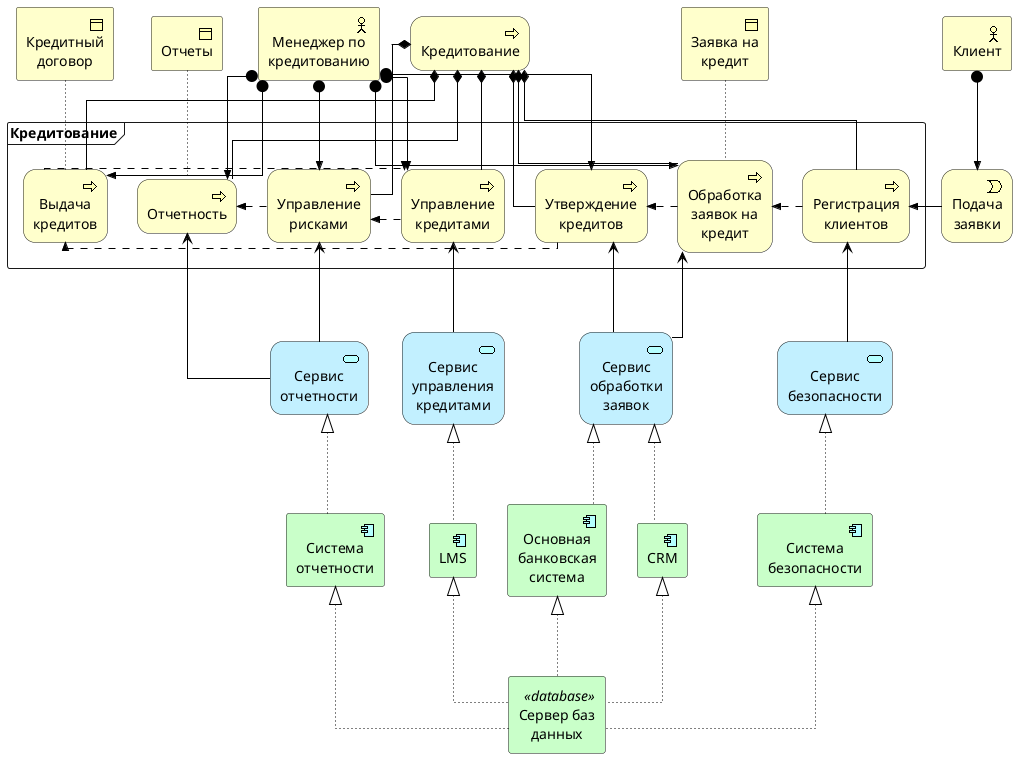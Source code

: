 @startuml
' Подключаем библиотеку ArchiMate
!include <archimate/Archimate>
!pragma layout dot
skinparam linetype ortho

' Настройки для улучшения читаемости
skinparam defaultTextAlignment center
skinparam wrapWidth 100
top to bottom direction
skinparam ranksep 80
skinparam nodesep 30

' Бизнес-слой
archimate #Business "Клиент" as BR1 <<business-actor>>
archimate #Business "Менеджер по кредитованию" as BR2 <<business-actor>>
archimate #Business "Кредитование" as BPF <<business-process>>

frame BPF_box as "Кредитование" {
    archimate #Business "Регистрация клиентов" as BP1 <<business-process>>
    archimate #Business "Обработка заявок на кредит" as BP2 <<business-process>>
    archimate #Business "Утверждение кредитов" as BP3 <<business-process>>
    archimate #Business "Выдача кредитов" as BP4 <<business-process>>
    archimate #Business "Управление кредитами" as BP5 <<business-process>>
    archimate #Business "Управление рисками" as BP6 <<business-process>>
    archimate #Business "Отчетность" as BP7 <<business-process>>
}

' Бизнес-объекты
archimate #Business "Заявка на кредит" as BO1 <<business-object>>
archimate #Business "Кредитный договор" as BO2 <<business-object>>
archimate #Business "Отчеты" as BO3 <<business-object>>
archimate #Business "Подача заявки" as BE1 <<business-event>>

' Сервисный слой
archimate #Application "Сервис безопасности" as AS1 <<application-service>>
archimate #Application "Сервис обработки заявок" as AS2 <<application-service>>
archimate #Application "Сервис управления кредитами" as AS3 <<application-service>>
archimate #Application "Сервис отчетности" as AS4 <<application-service>>

' Технологический слой
archimate #Technology "Система безопасности" as AC1 <<application-component>>
archimate #Technology "CRM" as AC2 <<application-component>>
archimate #Technology "LMS" as AC3 <<application-component>>
archimate #Technology "Основная банковская система" as AC4 <<application-component>>
archimate #Technology "Система отчетности" as AC5 <<application-component>>
archimate #Technology "Сервер баз данных" as AC6 <<database>>

' Определение вложенности
Rel_Composition_Down(BPF, BP1)
Rel_Composition_Down(BPF, BP2)
Rel_Composition_Down(BPF, BP3)
Rel_Composition_Down(BPF, BP4)
Rel_Composition_Down(BPF, BP5)
Rel_Composition_Down(BPF, BP6)
Rel_Composition_Down(BPF, BP7)

' Бизнес-связи
Rel_Triggering_Right(BE1, BP1)
Rel_Assignment_Down(BR1, BE1)
Rel_Assignment_Down(BR2, BP2)
Rel_Assignment_Down(BR2, BP3)
Rel_Assignment_Down(BR2, BP4)
Rel_Assignment_Down(BR2, BP5)
Rel_Assignment_Down(BR2, BP6)
Rel_Assignment_Down(BR2, BP7)

Rel_Flow_Right(BP1, BP2)
Rel_Flow_Right(BP2, BP3)
Rel_Flow_Right(BP3, BP4)
Rel_Flow_Right(BP4, BP5)
Rel_Flow_Right(BP5, BP6)
Rel_Flow_Right(BP6, BP7)

Rel_Access_Up(BP2, BO1)
Rel_Access_Up(BP4, BO2)
Rel_Access_Up(BP7, BO3)

' Связи с сервисами
Rel_Serving_Up(AS1, BP1)
Rel_Serving_Up(AS2, BP2)
Rel_Serving_Up(AS2, BP3)
Rel_Serving_Up(AS3, BP5)
Rel_Serving_Up(AS4, BP6)
Rel_Serving_Up(AS4, BP7)

' Связи сервисов с компонентами
Rel_Realization_Up(AC1, AS1)
Rel_Realization_Up(AC2, AS2)
Rel_Realization_Up(AC3, AS3)
Rel_Realization_Up(AC4, AS2)
Rel_Realization_Up(AC5, AS4)
Rel_Realization_Up(AC6, AC3)

Rel_Realization_Up(AC6, AC1)
Rel_Realization_Up(AC6, AC2)
Rel_Realization_Up(AC6, AC4)
Rel_Realization_Up(AC6, AC5)
@enduml
